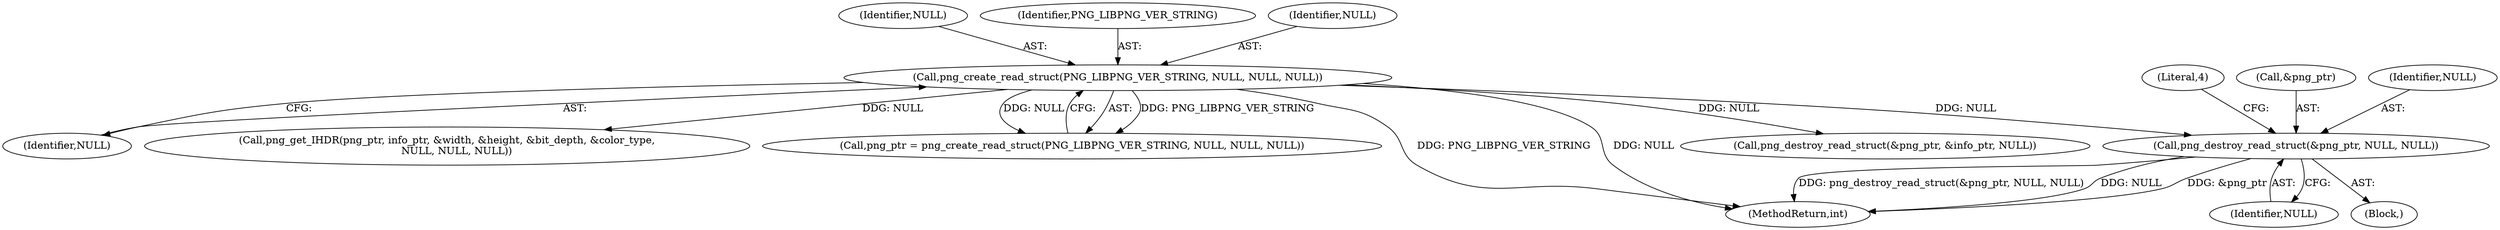 digraph "1_Android_9d4853418ab2f754c2b63e091c29c5529b8b86ca_1@API" {
"1000149" [label="(Call,png_destroy_read_struct(&png_ptr, NULL, NULL))"];
"1000131" [label="(Call,png_create_read_struct(PNG_LIBPNG_VER_STRING, NULL, NULL, NULL))"];
"1000161" [label="(Call,png_destroy_read_struct(&png_ptr, &info_ptr, NULL))"];
"1000149" [label="(Call,png_destroy_read_struct(&png_ptr, NULL, NULL))"];
"1000134" [label="(Identifier,NULL)"];
"1000155" [label="(Literal,4)"];
"1000148" [label="(Block,)"];
"1000132" [label="(Identifier,PNG_LIBPNG_VER_STRING)"];
"1000150" [label="(Call,&png_ptr)"];
"1000129" [label="(Call,png_ptr = png_create_read_struct(PNG_LIBPNG_VER_STRING, NULL, NULL, NULL))"];
"1000153" [label="(Identifier,NULL)"];
"1000135" [label="(Identifier,NULL)"];
"1000133" [label="(Identifier,NULL)"];
"1000131" [label="(Call,png_create_read_struct(PNG_LIBPNG_VER_STRING, NULL, NULL, NULL))"];
"1000152" [label="(Identifier,NULL)"];
"1000178" [label="(Call,png_get_IHDR(png_ptr, info_ptr, &width, &height, &bit_depth, &color_type,\n      NULL, NULL, NULL))"];
"1000202" [label="(MethodReturn,int)"];
"1000149" -> "1000148"  [label="AST: "];
"1000149" -> "1000153"  [label="CFG: "];
"1000150" -> "1000149"  [label="AST: "];
"1000152" -> "1000149"  [label="AST: "];
"1000153" -> "1000149"  [label="AST: "];
"1000155" -> "1000149"  [label="CFG: "];
"1000149" -> "1000202"  [label="DDG: png_destroy_read_struct(&png_ptr, NULL, NULL)"];
"1000149" -> "1000202"  [label="DDG: NULL"];
"1000149" -> "1000202"  [label="DDG: &png_ptr"];
"1000131" -> "1000149"  [label="DDG: NULL"];
"1000131" -> "1000129"  [label="AST: "];
"1000131" -> "1000135"  [label="CFG: "];
"1000132" -> "1000131"  [label="AST: "];
"1000133" -> "1000131"  [label="AST: "];
"1000134" -> "1000131"  [label="AST: "];
"1000135" -> "1000131"  [label="AST: "];
"1000129" -> "1000131"  [label="CFG: "];
"1000131" -> "1000202"  [label="DDG: PNG_LIBPNG_VER_STRING"];
"1000131" -> "1000202"  [label="DDG: NULL"];
"1000131" -> "1000129"  [label="DDG: PNG_LIBPNG_VER_STRING"];
"1000131" -> "1000129"  [label="DDG: NULL"];
"1000131" -> "1000161"  [label="DDG: NULL"];
"1000131" -> "1000178"  [label="DDG: NULL"];
}
